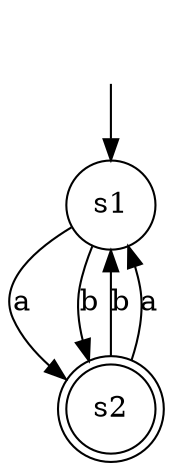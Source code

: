 digraph g {
__start0 [label="" shape="none"]
s1 [shape="circle" label="s1"]
s2 [shape="doublecircle" label="s2"]
__start0 -> s1
s1 -> s2[label="a"]
s1 -> s2[label="b"]
s2 -> s1[label="b"]
s2 -> s1[label="a"]
}
